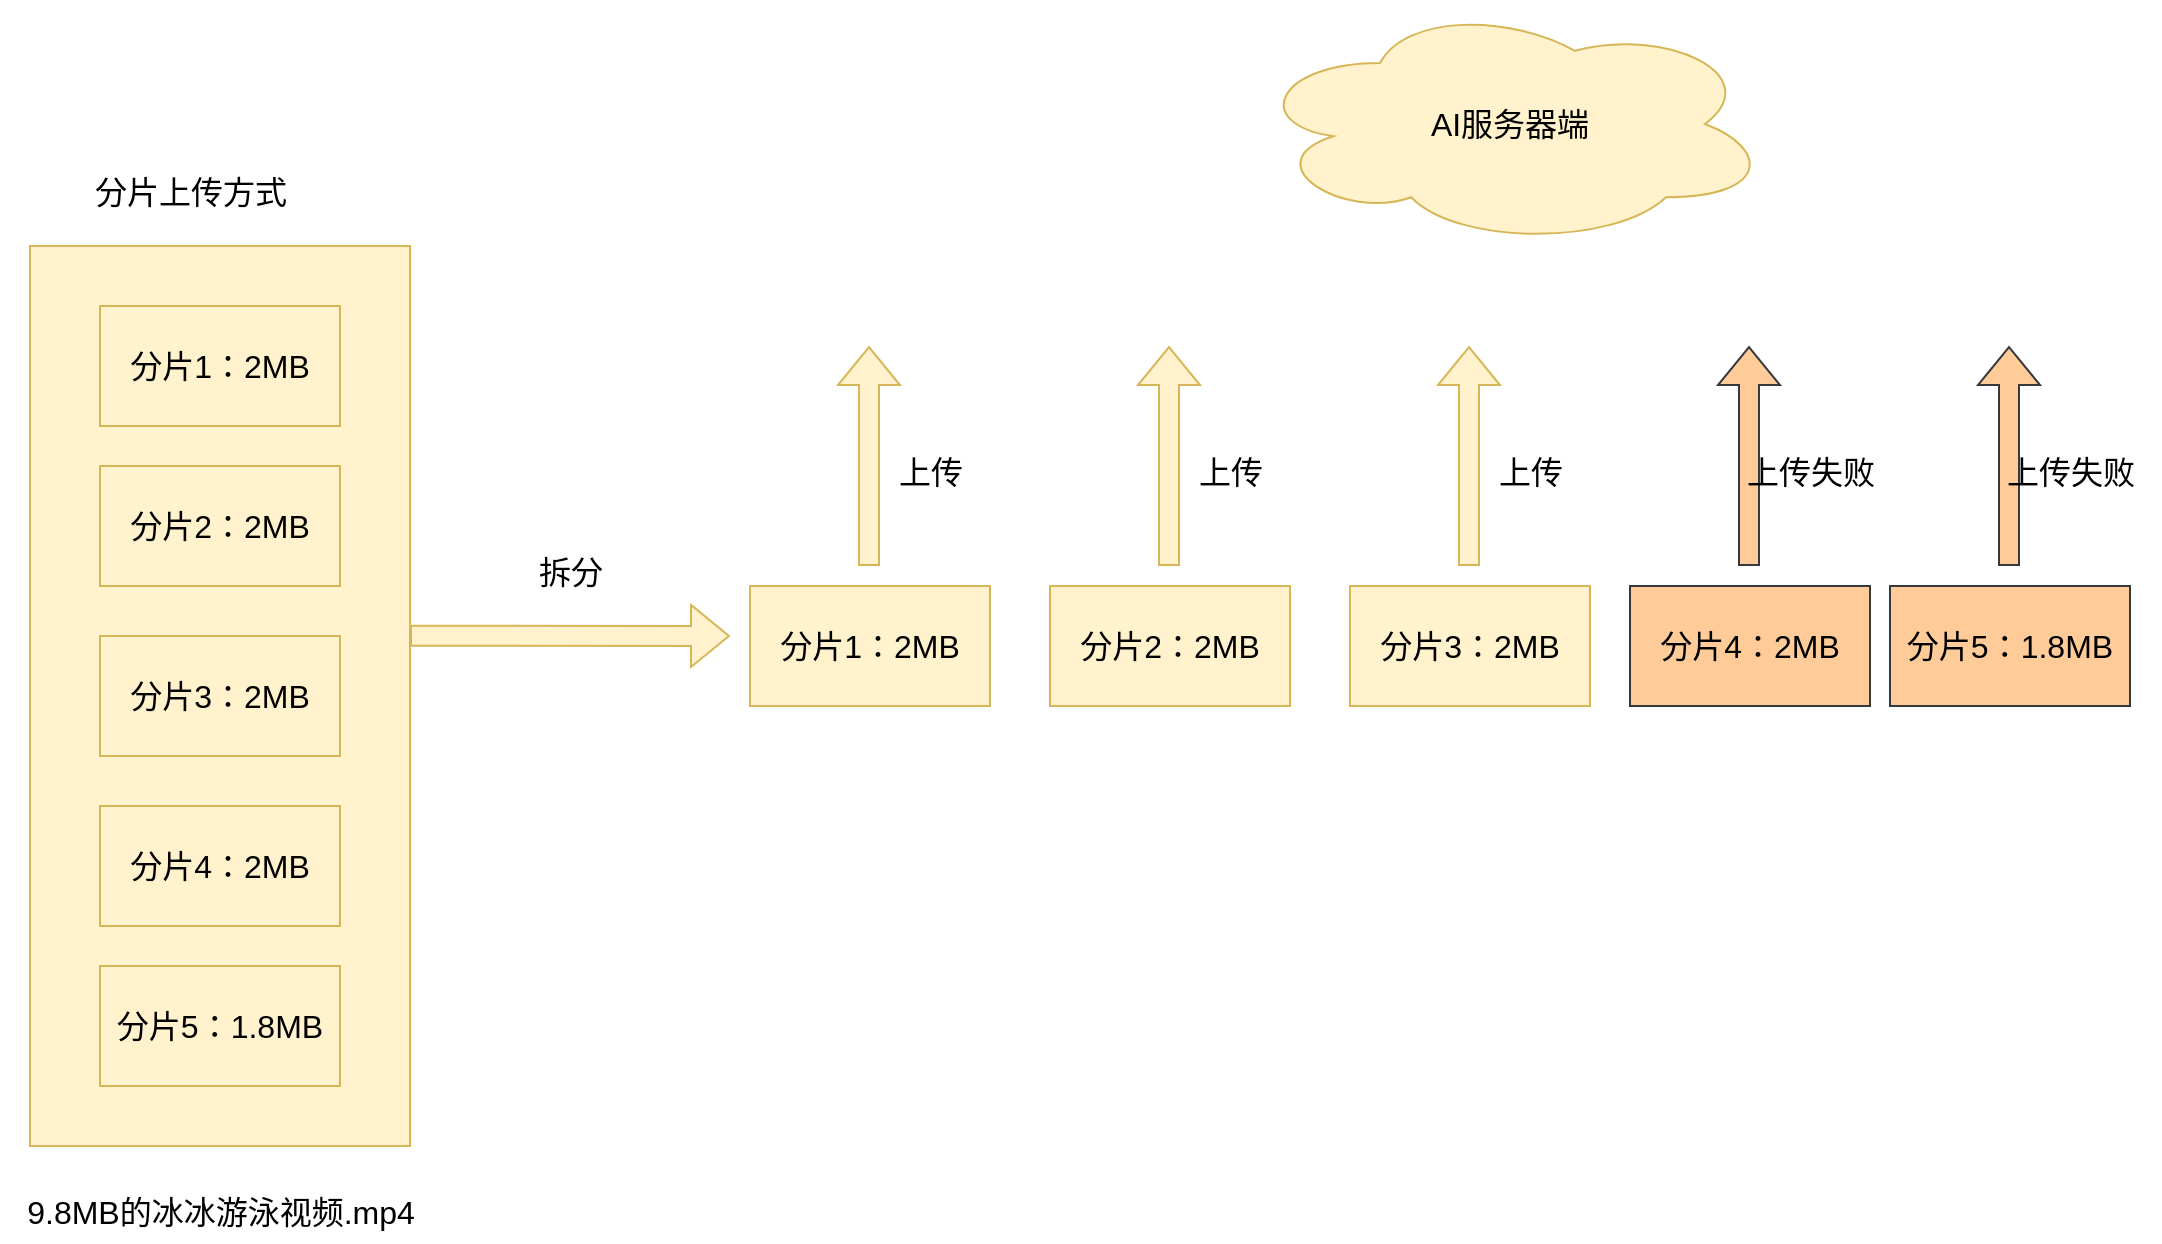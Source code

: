 <mxfile version="27.1.1">
  <diagram name="第 1 页" id="rTi6Jvwf99bpOazWq1sL">
    <mxGraphModel dx="1213" dy="730" grid="1" gridSize="10" guides="1" tooltips="1" connect="1" arrows="1" fold="1" page="1" pageScale="1" pageWidth="827" pageHeight="1169" math="0" shadow="0">
      <root>
        <mxCell id="0" />
        <mxCell id="1" parent="0" />
        <mxCell id="W5FJGtrkY94dtYmnwaKN-1" value="" style="whiteSpace=wrap;html=1;fillColor=#fff2cc;strokeColor=#d6b656;fontSize=16;" vertex="1" parent="1">
          <mxGeometry x="130" y="240" width="190" height="450" as="geometry" />
        </mxCell>
        <mxCell id="W5FJGtrkY94dtYmnwaKN-2" value="&lt;font style=&quot;vertical-align: inherit;&quot; class=&quot;notranslate fyzs-translate-target fyzs-translate-target-wrapper&quot;&gt;&lt;font style=&quot;vertical-align: inherit;&quot; class=&quot;notranslate fyzs-translate-target fyzs-translate-target-box&quot;&gt;&lt;font style=&quot;vertical-align: inherit;&quot; title=&quot;Text&quot; class=&quot;notranslate fyzs-translate-target fyzs-translate-target-text&quot;&gt;分片上传方式&lt;/font&gt;&lt;/font&gt;&lt;/font&gt;" style="text;html=1;align=center;verticalAlign=middle;resizable=0;points=[];autosize=1;strokeColor=none;fillColor=none;fontSize=16;" vertex="1" parent="1">
          <mxGeometry x="150" y="198" width="120" height="30" as="geometry" />
        </mxCell>
        <mxCell id="W5FJGtrkY94dtYmnwaKN-3" value="&lt;font style=&quot;vertical-align: inherit;&quot; class=&quot;notranslate fyzs-translate-target fyzs-translate-target-wrapper&quot;&gt;&lt;font style=&quot;vertical-align: inherit;&quot; class=&quot;notranslate fyzs-translate-target fyzs-translate-target-box&quot;&gt;&lt;font style=&quot;vertical-align: inherit;&quot; title=&quot;Text&quot; class=&quot;notranslate fyzs-translate-target fyzs-translate-target-text&quot;&gt;9.8MB的冰冰游泳视频.mp4&lt;/font&gt;&lt;/font&gt;&lt;/font&gt;" style="text;html=1;align=center;verticalAlign=middle;resizable=0;points=[];autosize=1;strokeColor=none;fillColor=none;fontSize=16;" vertex="1" parent="1">
          <mxGeometry x="115" y="708" width="220" height="30" as="geometry" />
        </mxCell>
        <mxCell id="W5FJGtrkY94dtYmnwaKN-4" value="&lt;font style=&quot;vertical-align: inherit;&quot; class=&quot;notranslate fyzs-translate-target fyzs-translate-target-wrapper&quot;&gt;&lt;font style=&quot;vertical-align: inherit;&quot; class=&quot;notranslate fyzs-translate-target fyzs-translate-target-box&quot;&gt;&lt;font style=&quot;vertical-align: inherit;&quot; title=&quot;f&quot; class=&quot;notranslate fyzs-translate-target fyzs-translate-target-text&quot;&gt;分片1：2MB&lt;/font&gt;&lt;/font&gt;&lt;/font&gt;" style="rounded=0;whiteSpace=wrap;html=1;fillColor=#fff2cc;strokeColor=#d6b656;fontSize=16;" vertex="1" parent="1">
          <mxGeometry x="165" y="270" width="120" height="60" as="geometry" />
        </mxCell>
        <mxCell id="W5FJGtrkY94dtYmnwaKN-5" value="&lt;font style=&quot;vertical-align: inherit;&quot; class=&quot;notranslate fyzs-translate-target fyzs-translate-target-wrapper&quot;&gt;&lt;font style=&quot;vertical-align: inherit;&quot; class=&quot;notranslate fyzs-translate-target fyzs-translate-target-box&quot;&gt;&lt;font style=&quot;vertical-align: inherit;&quot; title=&quot;分片1：2MB&quot; class=&quot;notranslate fyzs-translate-target fyzs-translate-target-text&quot;&gt;分片2：2MB&lt;/font&gt;&lt;/font&gt;&lt;/font&gt;" style="rounded=0;whiteSpace=wrap;html=1;fillColor=#fff2cc;strokeColor=#d6b656;fontSize=16;" vertex="1" parent="1">
          <mxGeometry x="165" y="350" width="120" height="60" as="geometry" />
        </mxCell>
        <mxCell id="W5FJGtrkY94dtYmnwaKN-6" value="&lt;font style=&quot;vertical-align: inherit;&quot; class=&quot;notranslate fyzs-translate-target fyzs-translate-target-wrapper&quot;&gt;&lt;font style=&quot;vertical-align: inherit;&quot; class=&quot;notranslate fyzs-translate-target fyzs-translate-target-box&quot;&gt;&lt;font style=&quot;vertical-align: inherit;&quot; title=&quot;分片1：2MB&quot; class=&quot;notranslate fyzs-translate-target fyzs-translate-target-text&quot;&gt;分片3：2MB&lt;/font&gt;&lt;/font&gt;&lt;/font&gt;" style="rounded=0;whiteSpace=wrap;html=1;fillColor=#fff2cc;strokeColor=#d6b656;fontSize=16;" vertex="1" parent="1">
          <mxGeometry x="165" y="435" width="120" height="60" as="geometry" />
        </mxCell>
        <mxCell id="W5FJGtrkY94dtYmnwaKN-7" value="&lt;div&gt;&lt;font style=&quot;vertical-align: inherit;&quot; class=&quot;notranslate fyzs-translate-target fyzs-translate-target-wrapper&quot;&gt;&lt;font style=&quot;vertical-align: inherit;&quot; class=&quot;notranslate fyzs-translate-target fyzs-translate-target-box&quot;&gt;&lt;font style=&quot;vertical-align: inherit;&quot; title=&quot;f&quot; class=&quot;notranslate fyzs-translate-target fyzs-translate-target-text&quot;&gt;分片4：2MB&lt;/font&gt;&lt;/font&gt;&lt;/font&gt;&lt;/div&gt;" style="rounded=0;whiteSpace=wrap;html=1;fillColor=#fff2cc;strokeColor=#d6b656;fontSize=16;" vertex="1" parent="1">
          <mxGeometry x="165" y="520" width="120" height="60" as="geometry" />
        </mxCell>
        <mxCell id="W5FJGtrkY94dtYmnwaKN-8" value="&lt;font style=&quot;vertical-align: inherit;&quot; class=&quot;notranslate fyzs-translate-target fyzs-translate-target-wrapper&quot;&gt;&lt;font style=&quot;vertical-align: inherit;&quot; class=&quot;notranslate fyzs-translate-target fyzs-translate-target-box&quot;&gt;&lt;font style=&quot;vertical-align: inherit;&quot; title=&quot;分片1：2MB&quot; class=&quot;notranslate fyzs-translate-target fyzs-translate-target-text&quot;&gt;分片5：1.8MB&lt;/font&gt;&lt;/font&gt;&lt;/font&gt;" style="rounded=0;whiteSpace=wrap;html=1;fillColor=#fff2cc;strokeColor=#d6b656;fontSize=16;" vertex="1" parent="1">
          <mxGeometry x="165" y="600" width="120" height="60" as="geometry" />
        </mxCell>
        <mxCell id="W5FJGtrkY94dtYmnwaKN-9" value="" style="shape=flexArrow;endArrow=classic;html=1;rounded=0;exitX=1;exitY=0.433;exitDx=0;exitDy=0;exitPerimeter=0;fillColor=#fff2cc;strokeColor=#d6b656;fontSize=16;" edge="1" parent="1" source="W5FJGtrkY94dtYmnwaKN-1">
          <mxGeometry width="50" height="50" relative="1" as="geometry">
            <mxPoint x="350" y="445" as="sourcePoint" />
            <mxPoint x="480" y="435" as="targetPoint" />
          </mxGeometry>
        </mxCell>
        <mxCell id="W5FJGtrkY94dtYmnwaKN-10" value="&lt;font style=&quot;vertical-align: inherit;&quot; class=&quot;notranslate fyzs-translate-target fyzs-translate-target-wrapper&quot;&gt;&lt;font style=&quot;vertical-align: inherit;&quot; class=&quot;notranslate fyzs-translate-target fyzs-translate-target-box&quot;&gt;&lt;font style=&quot;vertical-align: inherit;&quot; title=&quot;f&quot; class=&quot;notranslate fyzs-translate-target fyzs-translate-target-text&quot;&gt;分片1：2MB&lt;/font&gt;&lt;/font&gt;&lt;/font&gt;" style="rounded=0;whiteSpace=wrap;html=1;fillColor=#fff2cc;strokeColor=#d6b656;fontSize=16;" vertex="1" parent="1">
          <mxGeometry x="490" y="410" width="120" height="60" as="geometry" />
        </mxCell>
        <mxCell id="W5FJGtrkY94dtYmnwaKN-11" value="" style="shape=flexArrow;endArrow=classic;html=1;rounded=0;fillColor=#fff2cc;strokeColor=#d6b656;fontSize=16;" edge="1" parent="1">
          <mxGeometry width="50" height="50" relative="1" as="geometry">
            <mxPoint x="549.5" y="400" as="sourcePoint" />
            <mxPoint x="549.5" y="290" as="targetPoint" />
          </mxGeometry>
        </mxCell>
        <mxCell id="W5FJGtrkY94dtYmnwaKN-12" value="&lt;font style=&quot;vertical-align: inherit;&quot; class=&quot;notranslate fyzs-translate-target fyzs-translate-target-wrapper&quot;&gt;&lt;font style=&quot;vertical-align: inherit;&quot; class=&quot;notranslate fyzs-translate-target fyzs-translate-target-box&quot;&gt;&lt;font style=&quot;vertical-align: inherit;&quot; title=&quot;Text&quot; class=&quot;notranslate fyzs-translate-target fyzs-translate-target-text&quot;&gt;上传&lt;/font&gt;&lt;/font&gt;&lt;/font&gt;" style="text;html=1;align=center;verticalAlign=middle;resizable=0;points=[];autosize=1;strokeColor=none;fillColor=none;fontSize=16;" vertex="1" parent="1">
          <mxGeometry x="550" y="338" width="60" height="30" as="geometry" />
        </mxCell>
        <mxCell id="W5FJGtrkY94dtYmnwaKN-13" value="&lt;font style=&quot;vertical-align: inherit;&quot; class=&quot;notranslate fyzs-translate-target fyzs-translate-target-wrapper&quot;&gt;&lt;font style=&quot;vertical-align: inherit;&quot; class=&quot;notranslate fyzs-translate-target fyzs-translate-target-box&quot;&gt;&lt;font style=&quot;vertical-align: inherit;&quot; title=&quot;A&quot; class=&quot;notranslate fyzs-translate-target fyzs-translate-target-text&quot;&gt;AI服务器端&lt;/font&gt;&lt;/font&gt;&lt;/font&gt;" style="ellipse;shape=cloud;whiteSpace=wrap;html=1;fillColor=#fff2cc;strokeColor=#d6b656;fontSize=16;" vertex="1" parent="1">
          <mxGeometry x="740" y="118" width="260" height="122" as="geometry" />
        </mxCell>
        <mxCell id="W5FJGtrkY94dtYmnwaKN-14" value="&lt;font style=&quot;vertical-align: inherit;&quot; class=&quot;notranslate fyzs-translate-target fyzs-translate-target-wrapper&quot;&gt;&lt;font style=&quot;vertical-align: inherit;&quot; class=&quot;notranslate fyzs-translate-target fyzs-translate-target-box&quot;&gt;&lt;font style=&quot;vertical-align: inherit;&quot; title=&quot;f&quot; class=&quot;notranslate fyzs-translate-target fyzs-translate-target-text&quot;&gt;分片2：2MB&lt;/font&gt;&lt;/font&gt;&lt;/font&gt;" style="rounded=0;whiteSpace=wrap;html=1;fillColor=#fff2cc;strokeColor=#d6b656;fontSize=16;" vertex="1" parent="1">
          <mxGeometry x="640" y="410" width="120" height="60" as="geometry" />
        </mxCell>
        <mxCell id="W5FJGtrkY94dtYmnwaKN-15" value="" style="shape=flexArrow;endArrow=classic;html=1;rounded=0;fillColor=#fff2cc;strokeColor=#d6b656;fontSize=16;" edge="1" parent="1">
          <mxGeometry width="50" height="50" relative="1" as="geometry">
            <mxPoint x="699.5" y="400" as="sourcePoint" />
            <mxPoint x="699.5" y="290" as="targetPoint" />
          </mxGeometry>
        </mxCell>
        <mxCell id="W5FJGtrkY94dtYmnwaKN-16" value="&lt;font style=&quot;vertical-align: inherit;&quot; class=&quot;notranslate fyzs-translate-target fyzs-translate-target-wrapper&quot;&gt;&lt;font style=&quot;vertical-align: inherit;&quot; class=&quot;notranslate fyzs-translate-target fyzs-translate-target-box&quot;&gt;&lt;font style=&quot;vertical-align: inherit;&quot; title=&quot;Text&quot; class=&quot;notranslate fyzs-translate-target fyzs-translate-target-text&quot;&gt;上传&lt;/font&gt;&lt;/font&gt;&lt;/font&gt;" style="text;html=1;align=center;verticalAlign=middle;resizable=0;points=[];autosize=1;strokeColor=none;fillColor=none;fontSize=16;" vertex="1" parent="1">
          <mxGeometry x="700" y="338" width="60" height="30" as="geometry" />
        </mxCell>
        <mxCell id="W5FJGtrkY94dtYmnwaKN-17" value="&lt;font style=&quot;vertical-align: inherit;&quot; class=&quot;notranslate fyzs-translate-target fyzs-translate-target-wrapper&quot;&gt;&lt;font style=&quot;vertical-align: inherit;&quot; class=&quot;notranslate fyzs-translate-target fyzs-translate-target-box&quot;&gt;&lt;font style=&quot;vertical-align: inherit;&quot; title=&quot;f&quot; class=&quot;notranslate fyzs-translate-target fyzs-translate-target-text&quot;&gt;分片3：2MB&lt;/font&gt;&lt;/font&gt;&lt;/font&gt;" style="rounded=0;whiteSpace=wrap;html=1;fillColor=#fff2cc;strokeColor=#d6b656;fontSize=16;" vertex="1" parent="1">
          <mxGeometry x="790" y="410" width="120" height="60" as="geometry" />
        </mxCell>
        <mxCell id="W5FJGtrkY94dtYmnwaKN-18" value="" style="shape=flexArrow;endArrow=classic;html=1;rounded=0;fillColor=#fff2cc;strokeColor=#d6b656;fontSize=16;" edge="1" parent="1">
          <mxGeometry width="50" height="50" relative="1" as="geometry">
            <mxPoint x="849.5" y="400" as="sourcePoint" />
            <mxPoint x="849.5" y="290" as="targetPoint" />
          </mxGeometry>
        </mxCell>
        <mxCell id="W5FJGtrkY94dtYmnwaKN-19" value="&lt;font style=&quot;vertical-align: inherit;&quot; class=&quot;notranslate fyzs-translate-target fyzs-translate-target-wrapper&quot;&gt;&lt;font style=&quot;vertical-align: inherit;&quot; class=&quot;notranslate fyzs-translate-target fyzs-translate-target-box&quot;&gt;&lt;font style=&quot;vertical-align: inherit;&quot; title=&quot;Text&quot; class=&quot;notranslate fyzs-translate-target fyzs-translate-target-text&quot;&gt;上传&lt;/font&gt;&lt;/font&gt;&lt;/font&gt;" style="text;html=1;align=center;verticalAlign=middle;resizable=0;points=[];autosize=1;strokeColor=none;fillColor=none;fontSize=16;" vertex="1" parent="1">
          <mxGeometry x="850" y="338" width="60" height="30" as="geometry" />
        </mxCell>
        <mxCell id="W5FJGtrkY94dtYmnwaKN-20" value="&lt;font style=&quot;vertical-align: inherit;&quot; class=&quot;notranslate fyzs-translate-target fyzs-translate-target-wrapper&quot;&gt;&lt;font style=&quot;vertical-align: inherit;&quot; class=&quot;notranslate fyzs-translate-target fyzs-translate-target-box&quot;&gt;&lt;font style=&quot;vertical-align: inherit;&quot; title=&quot;f&quot; class=&quot;notranslate fyzs-translate-target fyzs-translate-target-text&quot;&gt;分片4：2MB&lt;/font&gt;&lt;/font&gt;&lt;/font&gt;" style="rounded=0;whiteSpace=wrap;html=1;fillColor=#ffcc99;strokeColor=#36393d;fontSize=16;" vertex="1" parent="1">
          <mxGeometry x="930" y="410" width="120" height="60" as="geometry" />
        </mxCell>
        <mxCell id="W5FJGtrkY94dtYmnwaKN-21" value="" style="shape=flexArrow;endArrow=classic;html=1;rounded=0;fillColor=#ffcc99;strokeColor=#36393d;fontSize=16;" edge="1" parent="1">
          <mxGeometry width="50" height="50" relative="1" as="geometry">
            <mxPoint x="989.5" y="400" as="sourcePoint" />
            <mxPoint x="989.5" y="290" as="targetPoint" />
          </mxGeometry>
        </mxCell>
        <mxCell id="W5FJGtrkY94dtYmnwaKN-22" value="&lt;font style=&quot;vertical-align: inherit;&quot; class=&quot;notranslate fyzs-translate-target fyzs-translate-target-wrapper&quot;&gt;&lt;font style=&quot;vertical-align: inherit;&quot; class=&quot;notranslate fyzs-translate-target fyzs-translate-target-box&quot;&gt;&lt;font style=&quot;vertical-align: inherit;&quot; title=&quot;Text&quot; class=&quot;notranslate fyzs-translate-target fyzs-translate-target-text&quot;&gt;上传失败&lt;/font&gt;&lt;/font&gt;&lt;/font&gt;" style="text;html=1;align=center;verticalAlign=middle;resizable=0;points=[];autosize=1;strokeColor=none;fillColor=none;fontSize=16;" vertex="1" parent="1">
          <mxGeometry x="975" y="338" width="90" height="30" as="geometry" />
        </mxCell>
        <mxCell id="W5FJGtrkY94dtYmnwaKN-23" value="&lt;font style=&quot;vertical-align: inherit;&quot; class=&quot;notranslate fyzs-translate-target fyzs-translate-target-wrapper&quot;&gt;&lt;font style=&quot;vertical-align: inherit;&quot; class=&quot;notranslate fyzs-translate-target fyzs-translate-target-box&quot;&gt;&lt;font style=&quot;vertical-align: inherit;&quot; title=&quot;f&quot; class=&quot;notranslate fyzs-translate-target fyzs-translate-target-text&quot;&gt;分片5：1.8MB&lt;/font&gt;&lt;/font&gt;&lt;/font&gt;" style="rounded=0;whiteSpace=wrap;html=1;fillColor=#ffcc99;strokeColor=#36393d;fontSize=16;" vertex="1" parent="1">
          <mxGeometry x="1060" y="410" width="120" height="60" as="geometry" />
        </mxCell>
        <mxCell id="W5FJGtrkY94dtYmnwaKN-24" value="" style="shape=flexArrow;endArrow=classic;html=1;rounded=0;fillColor=#ffcc99;strokeColor=#36393d;fontSize=16;" edge="1" parent="1">
          <mxGeometry width="50" height="50" relative="1" as="geometry">
            <mxPoint x="1119.5" y="400" as="sourcePoint" />
            <mxPoint x="1119.5" y="290" as="targetPoint" />
          </mxGeometry>
        </mxCell>
        <mxCell id="W5FJGtrkY94dtYmnwaKN-25" value="&lt;font style=&quot;vertical-align: inherit;&quot; class=&quot;notranslate fyzs-translate-target fyzs-translate-target-wrapper&quot;&gt;&lt;font style=&quot;vertical-align: inherit;&quot; class=&quot;notranslate fyzs-translate-target fyzs-translate-target-box&quot;&gt;&lt;font style=&quot;vertical-align: inherit;&quot; title=&quot;Text&quot; class=&quot;notranslate fyzs-translate-target fyzs-translate-target-text&quot;&gt;上传失败&lt;/font&gt;&lt;/font&gt;&lt;/font&gt;" style="text;html=1;align=center;verticalAlign=middle;resizable=0;points=[];autosize=1;strokeColor=none;fillColor=none;fontSize=16;" vertex="1" parent="1">
          <mxGeometry x="1105" y="338" width="90" height="30" as="geometry" />
        </mxCell>
        <mxCell id="W5FJGtrkY94dtYmnwaKN-26" value="&lt;font style=&quot;vertical-align: inherit;&quot; class=&quot;notranslate fyzs-translate-target fyzs-translate-target-wrapper&quot;&gt;&lt;font style=&quot;vertical-align: inherit;&quot; class=&quot;notranslate fyzs-translate-target fyzs-translate-target-box&quot;&gt;&lt;font style=&quot;vertical-align: inherit;&quot; title=&quot;Text&quot; class=&quot;notranslate fyzs-translate-target fyzs-translate-target-text&quot;&gt;拆分&lt;/font&gt;&lt;/font&gt;&lt;/font&gt;" style="text;html=1;align=center;verticalAlign=middle;resizable=0;points=[];autosize=1;strokeColor=none;fillColor=none;fontSize=16;" vertex="1" parent="1">
          <mxGeometry x="370" y="388" width="60" height="30" as="geometry" />
        </mxCell>
      </root>
    </mxGraphModel>
  </diagram>
</mxfile>
